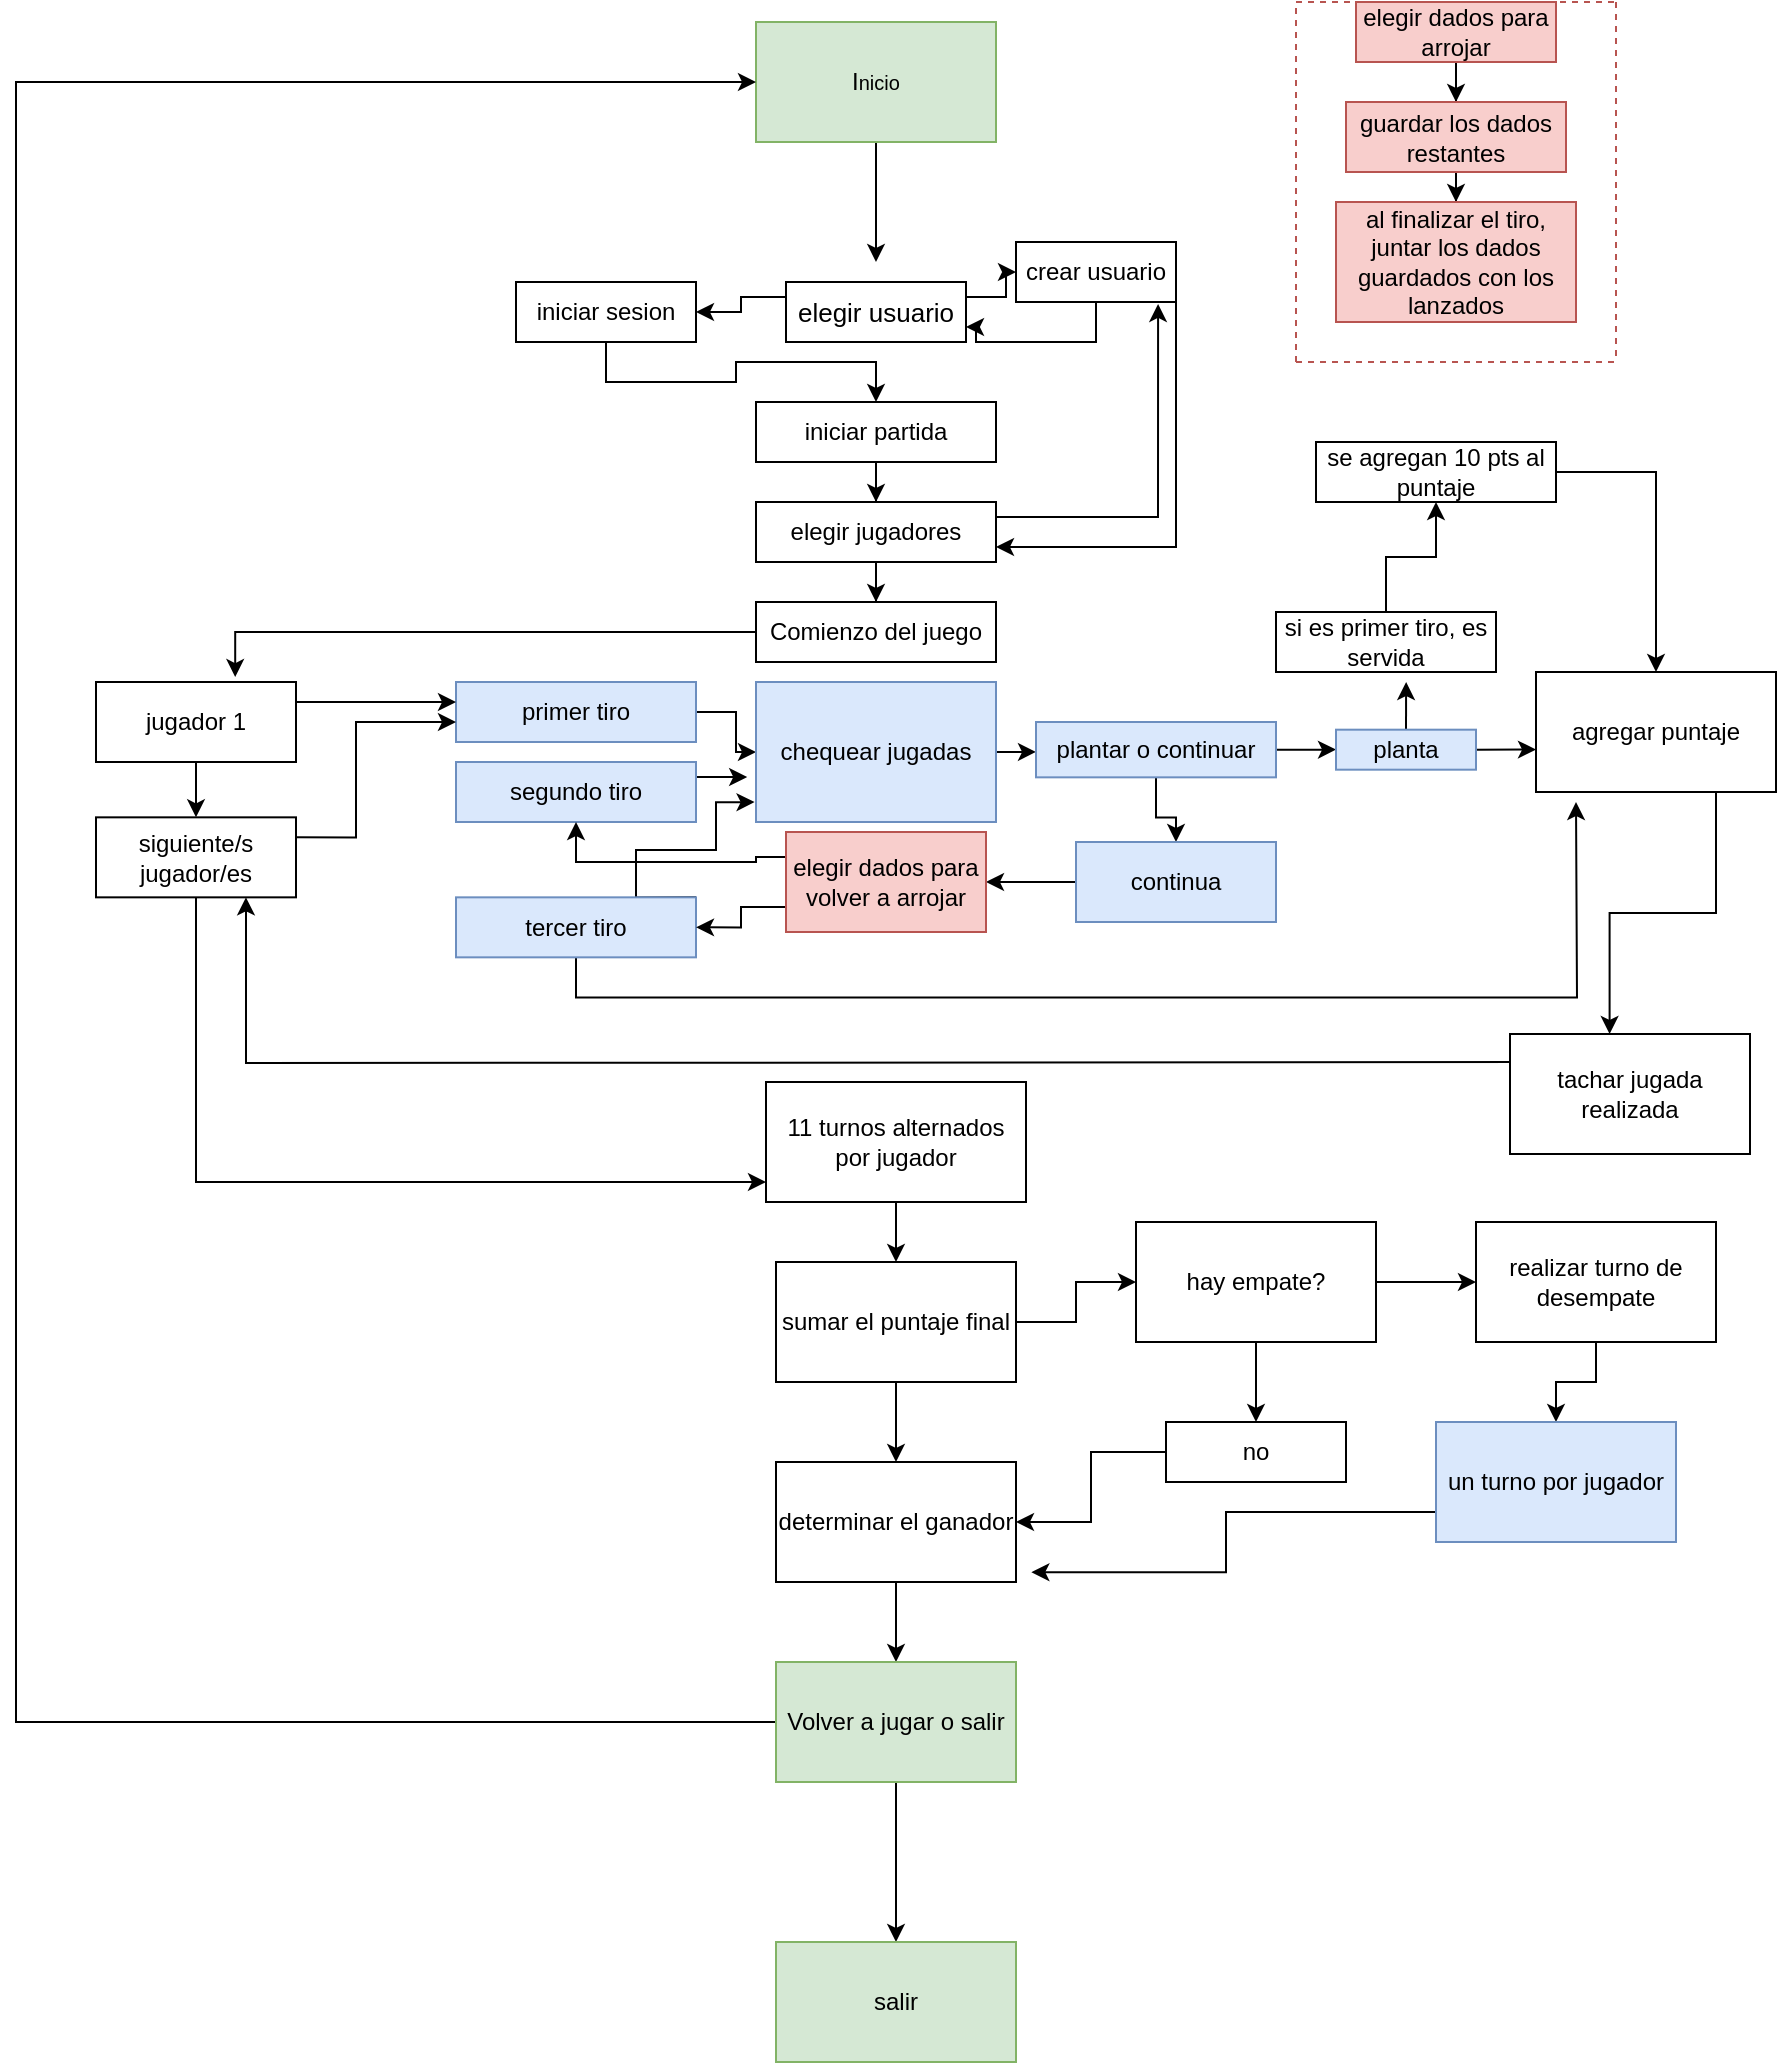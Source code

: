 <mxfile version="20.8.5" type="device"><diagram id="N1Vs0-bTYSsZC8qh4Y__" name="Página-1"><mxGraphModel dx="1927" dy="1724" grid="1" gridSize="10" guides="1" tooltips="1" connect="1" arrows="1" fold="1" page="1" pageScale="1" pageWidth="827" pageHeight="1169" math="0" shadow="0"><root><mxCell id="0"/><mxCell id="1" parent="0"/><mxCell id="8-m_WTmbD4waMrg8tyEQ-4" style="edgeStyle=orthogonalEdgeStyle;rounded=0;orthogonalLoop=1;jettySize=auto;html=1;exitX=0.5;exitY=1;exitDx=0;exitDy=0;fontSize=13;" edge="1" parent="1" source="8-m_WTmbD4waMrg8tyEQ-1"><mxGeometry relative="1" as="geometry"><mxPoint x="390" y="-1030" as="targetPoint"/></mxGeometry></mxCell><mxCell id="8-m_WTmbD4waMrg8tyEQ-1" value="I&lt;font size=&quot;1&quot;&gt;nicio&lt;/font&gt;" style="rounded=0;whiteSpace=wrap;html=1;fillColor=#d5e8d4;strokeColor=#82b366;" vertex="1" parent="1"><mxGeometry x="330" y="-1150" width="120" height="60" as="geometry"/></mxCell><mxCell id="8-m_WTmbD4waMrg8tyEQ-8" style="edgeStyle=orthogonalEdgeStyle;rounded=0;orthogonalLoop=1;jettySize=auto;html=1;exitX=1;exitY=0.25;exitDx=0;exitDy=0;fontSize=12;" edge="1" parent="1" source="8-m_WTmbD4waMrg8tyEQ-5" target="8-m_WTmbD4waMrg8tyEQ-9"><mxGeometry relative="1" as="geometry"><mxPoint x="500" y="-1070" as="targetPoint"/></mxGeometry></mxCell><mxCell id="8-m_WTmbD4waMrg8tyEQ-10" style="edgeStyle=orthogonalEdgeStyle;rounded=0;orthogonalLoop=1;jettySize=auto;html=1;exitX=0;exitY=0.25;exitDx=0;exitDy=0;fontSize=12;" edge="1" parent="1" source="8-m_WTmbD4waMrg8tyEQ-5" target="8-m_WTmbD4waMrg8tyEQ-11"><mxGeometry relative="1" as="geometry"><mxPoint x="270" y="-1040" as="targetPoint"/></mxGeometry></mxCell><mxCell id="8-m_WTmbD4waMrg8tyEQ-5" value="elegir usuario" style="rounded=0;whiteSpace=wrap;html=1;fontSize=13;" vertex="1" parent="1"><mxGeometry x="345" y="-1020" width="90" height="30" as="geometry"/></mxCell><mxCell id="8-m_WTmbD4waMrg8tyEQ-19" style="edgeStyle=orthogonalEdgeStyle;rounded=0;orthogonalLoop=1;jettySize=auto;html=1;exitX=0.5;exitY=1;exitDx=0;exitDy=0;entryX=1;entryY=0.75;entryDx=0;entryDy=0;fontSize=12;" edge="1" parent="1" source="8-m_WTmbD4waMrg8tyEQ-9" target="8-m_WTmbD4waMrg8tyEQ-5"><mxGeometry relative="1" as="geometry"/></mxCell><mxCell id="8-m_WTmbD4waMrg8tyEQ-21" style="edgeStyle=orthogonalEdgeStyle;rounded=0;orthogonalLoop=1;jettySize=auto;html=1;exitX=1;exitY=1;exitDx=0;exitDy=0;entryX=1;entryY=0.75;entryDx=0;entryDy=0;fontSize=12;" edge="1" parent="1" source="8-m_WTmbD4waMrg8tyEQ-9" target="8-m_WTmbD4waMrg8tyEQ-15"><mxGeometry relative="1" as="geometry"/></mxCell><mxCell id="8-m_WTmbD4waMrg8tyEQ-9" value="crear usuario" style="rounded=0;whiteSpace=wrap;html=1;fontSize=12;" vertex="1" parent="1"><mxGeometry x="460" y="-1040" width="80" height="30" as="geometry"/></mxCell><mxCell id="8-m_WTmbD4waMrg8tyEQ-18" style="edgeStyle=orthogonalEdgeStyle;rounded=0;orthogonalLoop=1;jettySize=auto;html=1;exitX=0.5;exitY=1;exitDx=0;exitDy=0;fontSize=12;" edge="1" parent="1" source="8-m_WTmbD4waMrg8tyEQ-11" target="8-m_WTmbD4waMrg8tyEQ-13"><mxGeometry relative="1" as="geometry"/></mxCell><mxCell id="8-m_WTmbD4waMrg8tyEQ-11" value="iniciar sesion" style="rounded=0;whiteSpace=wrap;html=1;fontSize=12;" vertex="1" parent="1"><mxGeometry x="210" y="-1020" width="90" height="30" as="geometry"/></mxCell><mxCell id="8-m_WTmbD4waMrg8tyEQ-14" style="edgeStyle=orthogonalEdgeStyle;rounded=0;orthogonalLoop=1;jettySize=auto;html=1;exitX=0.5;exitY=1;exitDx=0;exitDy=0;fontSize=12;" edge="1" parent="1" source="8-m_WTmbD4waMrg8tyEQ-13" target="8-m_WTmbD4waMrg8tyEQ-15"><mxGeometry relative="1" as="geometry"><mxPoint x="390" y="-910" as="targetPoint"/></mxGeometry></mxCell><mxCell id="8-m_WTmbD4waMrg8tyEQ-13" value="iniciar partida" style="rounded=0;whiteSpace=wrap;html=1;fontSize=12;" vertex="1" parent="1"><mxGeometry x="330" y="-960" width="120" height="30" as="geometry"/></mxCell><mxCell id="8-m_WTmbD4waMrg8tyEQ-20" style="edgeStyle=orthogonalEdgeStyle;rounded=0;orthogonalLoop=1;jettySize=auto;html=1;exitX=1;exitY=0.25;exitDx=0;exitDy=0;entryX=0.888;entryY=1.033;entryDx=0;entryDy=0;entryPerimeter=0;fontSize=12;" edge="1" parent="1" source="8-m_WTmbD4waMrg8tyEQ-15" target="8-m_WTmbD4waMrg8tyEQ-9"><mxGeometry relative="1" as="geometry"/></mxCell><mxCell id="8-m_WTmbD4waMrg8tyEQ-22" style="edgeStyle=orthogonalEdgeStyle;rounded=0;orthogonalLoop=1;jettySize=auto;html=1;exitX=0.5;exitY=1;exitDx=0;exitDy=0;fontSize=12;" edge="1" parent="1" source="8-m_WTmbD4waMrg8tyEQ-15" target="8-m_WTmbD4waMrg8tyEQ-23"><mxGeometry relative="1" as="geometry"><mxPoint x="390" y="-860" as="targetPoint"/></mxGeometry></mxCell><mxCell id="8-m_WTmbD4waMrg8tyEQ-15" value="elegir jugadores" style="rounded=0;whiteSpace=wrap;html=1;fontSize=12;" vertex="1" parent="1"><mxGeometry x="330" y="-910" width="120" height="30" as="geometry"/></mxCell><mxCell id="8-m_WTmbD4waMrg8tyEQ-47" style="edgeStyle=orthogonalEdgeStyle;rounded=0;orthogonalLoop=1;jettySize=auto;html=1;exitX=0;exitY=0.5;exitDx=0;exitDy=0;entryX=0.696;entryY=-0.062;entryDx=0;entryDy=0;fontSize=12;entryPerimeter=0;" edge="1" parent="1" source="8-m_WTmbD4waMrg8tyEQ-23" target="8-m_WTmbD4waMrg8tyEQ-74"><mxGeometry relative="1" as="geometry"><Array as="points"><mxPoint x="70" y="-845"/></Array></mxGeometry></mxCell><mxCell id="8-m_WTmbD4waMrg8tyEQ-23" value="Comienzo del juego" style="rounded=0;whiteSpace=wrap;html=1;fontSize=12;" vertex="1" parent="1"><mxGeometry x="330" y="-860" width="120" height="30" as="geometry"/></mxCell><mxCell id="8-m_WTmbD4waMrg8tyEQ-67" value="" style="edgeStyle=orthogonalEdgeStyle;rounded=0;orthogonalLoop=1;jettySize=auto;html=1;fontSize=12;" edge="1" parent="1" source="8-m_WTmbD4waMrg8tyEQ-25" target="8-m_WTmbD4waMrg8tyEQ-26"><mxGeometry relative="1" as="geometry"/></mxCell><mxCell id="8-m_WTmbD4waMrg8tyEQ-25" value="primer tiro" style="rounded=0;whiteSpace=wrap;html=1;fontSize=12;fillColor=#dae8fc;strokeColor=#6c8ebf;" vertex="1" parent="1"><mxGeometry x="180" y="-820" width="120" height="30" as="geometry"/></mxCell><mxCell id="8-m_WTmbD4waMrg8tyEQ-54" style="edgeStyle=orthogonalEdgeStyle;rounded=0;orthogonalLoop=1;jettySize=auto;html=1;exitX=1;exitY=0.5;exitDx=0;exitDy=0;fontSize=12;" edge="1" parent="1" source="8-m_WTmbD4waMrg8tyEQ-26"><mxGeometry relative="1" as="geometry"><mxPoint x="470" y="-785.023" as="targetPoint"/></mxGeometry></mxCell><mxCell id="8-m_WTmbD4waMrg8tyEQ-26" value="chequear jugadas" style="whiteSpace=wrap;html=1;rounded=0;fillColor=#dae8fc;strokeColor=#6c8ebf;" vertex="1" parent="1"><mxGeometry x="330" y="-820" width="120" height="70" as="geometry"/></mxCell><mxCell id="8-m_WTmbD4waMrg8tyEQ-31" value="" style="edgeStyle=orthogonalEdgeStyle;rounded=0;orthogonalLoop=1;jettySize=auto;html=1;fontSize=12;" edge="1" parent="1" source="8-m_WTmbD4waMrg8tyEQ-29" target="8-m_WTmbD4waMrg8tyEQ-30"><mxGeometry relative="1" as="geometry"/></mxCell><mxCell id="8-m_WTmbD4waMrg8tyEQ-29" value="si es primer tiro, es servida" style="rounded=0;whiteSpace=wrap;html=1;fontSize=12;" vertex="1" parent="1"><mxGeometry x="590" y="-855" width="110" height="30" as="geometry"/></mxCell><mxCell id="8-m_WTmbD4waMrg8tyEQ-34" style="edgeStyle=orthogonalEdgeStyle;rounded=0;orthogonalLoop=1;jettySize=auto;html=1;exitX=1;exitY=0.5;exitDx=0;exitDy=0;fontSize=12;" edge="1" parent="1" source="8-m_WTmbD4waMrg8tyEQ-30" target="8-m_WTmbD4waMrg8tyEQ-32"><mxGeometry relative="1" as="geometry"/></mxCell><mxCell id="8-m_WTmbD4waMrg8tyEQ-30" value="se agregan 10 pts al puntaje" style="rounded=0;whiteSpace=wrap;html=1;fontSize=12;" vertex="1" parent="1"><mxGeometry x="610" y="-940" width="120" height="30" as="geometry"/></mxCell><mxCell id="8-m_WTmbD4waMrg8tyEQ-79" style="edgeStyle=orthogonalEdgeStyle;rounded=0;orthogonalLoop=1;jettySize=auto;html=1;fontSize=12;entryX=0.75;entryY=1;entryDx=0;entryDy=0;" edge="1" parent="1" target="8-m_WTmbD4waMrg8tyEQ-76"><mxGeometry relative="1" as="geometry"><mxPoint x="80" y="-700" as="targetPoint"/><mxPoint x="780" y="-630" as="sourcePoint"/></mxGeometry></mxCell><mxCell id="8-m_WTmbD4waMrg8tyEQ-100" style="edgeStyle=orthogonalEdgeStyle;rounded=0;orthogonalLoop=1;jettySize=auto;html=1;exitX=0.75;exitY=1;exitDx=0;exitDy=0;entryX=0.415;entryY=0;entryDx=0;entryDy=0;entryPerimeter=0;fontSize=12;" edge="1" parent="1" source="8-m_WTmbD4waMrg8tyEQ-32" target="8-m_WTmbD4waMrg8tyEQ-99"><mxGeometry relative="1" as="geometry"/></mxCell><mxCell id="8-m_WTmbD4waMrg8tyEQ-32" value="agregar puntaje" style="whiteSpace=wrap;html=1;rounded=0;" vertex="1" parent="1"><mxGeometry x="720" y="-825" width="120" height="60" as="geometry"/></mxCell><mxCell id="8-m_WTmbD4waMrg8tyEQ-70" style="edgeStyle=orthogonalEdgeStyle;rounded=0;orthogonalLoop=1;jettySize=auto;html=1;exitX=1;exitY=0.25;exitDx=0;exitDy=0;entryX=-0.037;entryY=0.692;entryDx=0;entryDy=0;entryPerimeter=0;fontSize=12;" edge="1" parent="1" source="8-m_WTmbD4waMrg8tyEQ-35" target="8-m_WTmbD4waMrg8tyEQ-26"><mxGeometry relative="1" as="geometry"/></mxCell><mxCell id="8-m_WTmbD4waMrg8tyEQ-35" value="segundo tiro" style="rounded=0;whiteSpace=wrap;html=1;fontSize=12;fillColor=#dae8fc;strokeColor=#6c8ebf;" vertex="1" parent="1"><mxGeometry x="180" y="-780" width="120" height="30" as="geometry"/></mxCell><mxCell id="8-m_WTmbD4waMrg8tyEQ-72" style="edgeStyle=orthogonalEdgeStyle;rounded=0;orthogonalLoop=1;jettySize=auto;html=1;exitX=1;exitY=0;exitDx=0;exitDy=0;fontSize=12;entryX=-0.006;entryY=0.858;entryDx=0;entryDy=0;entryPerimeter=0;" edge="1" parent="1" source="8-m_WTmbD4waMrg8tyEQ-39" target="8-m_WTmbD4waMrg8tyEQ-26"><mxGeometry relative="1" as="geometry"><mxPoint x="320" y="-760" as="targetPoint"/><Array as="points"><mxPoint x="270" y="-712"/><mxPoint x="270" y="-736"/><mxPoint x="310" y="-736"/><mxPoint x="310" y="-760"/></Array></mxGeometry></mxCell><mxCell id="8-m_WTmbD4waMrg8tyEQ-73" style="edgeStyle=orthogonalEdgeStyle;rounded=0;orthogonalLoop=1;jettySize=auto;html=1;exitX=0.5;exitY=1;exitDx=0;exitDy=0;fontSize=12;" edge="1" parent="1" source="8-m_WTmbD4waMrg8tyEQ-39"><mxGeometry relative="1" as="geometry"><mxPoint x="740" y="-760" as="targetPoint"/></mxGeometry></mxCell><mxCell id="8-m_WTmbD4waMrg8tyEQ-39" value="tercer tiro" style="rounded=0;whiteSpace=wrap;html=1;fontSize=12;fillColor=#dae8fc;strokeColor=#6c8ebf;" vertex="1" parent="1"><mxGeometry x="180" y="-712.33" width="120" height="30" as="geometry"/></mxCell><mxCell id="8-m_WTmbD4waMrg8tyEQ-58" value="" style="edgeStyle=orthogonalEdgeStyle;rounded=0;orthogonalLoop=1;jettySize=auto;html=1;fontSize=12;" edge="1" parent="1" source="8-m_WTmbD4waMrg8tyEQ-43" target="8-m_WTmbD4waMrg8tyEQ-57"><mxGeometry relative="1" as="geometry"/></mxCell><mxCell id="8-m_WTmbD4waMrg8tyEQ-84" value="" style="edgeStyle=orthogonalEdgeStyle;rounded=0;orthogonalLoop=1;jettySize=auto;html=1;fontSize=12;" edge="1" parent="1" source="8-m_WTmbD4waMrg8tyEQ-43" target="8-m_WTmbD4waMrg8tyEQ-62"><mxGeometry relative="1" as="geometry"/></mxCell><mxCell id="8-m_WTmbD4waMrg8tyEQ-43" value="plantar o continuar" style="rounded=0;whiteSpace=wrap;html=1;fontSize=12;fillColor=#dae8fc;strokeColor=#6c8ebf;" vertex="1" parent="1"><mxGeometry x="470" y="-800.0" width="120" height="27.67" as="geometry"/></mxCell><mxCell id="8-m_WTmbD4waMrg8tyEQ-60" style="edgeStyle=orthogonalEdgeStyle;rounded=0;orthogonalLoop=1;jettySize=auto;html=1;exitX=0.5;exitY=0;exitDx=0;exitDy=0;fontSize=12;" edge="1" parent="1" source="8-m_WTmbD4waMrg8tyEQ-57"><mxGeometry relative="1" as="geometry"><mxPoint x="655.069" y="-820" as="targetPoint"/></mxGeometry></mxCell><mxCell id="8-m_WTmbD4waMrg8tyEQ-61" style="edgeStyle=orthogonalEdgeStyle;rounded=0;orthogonalLoop=1;jettySize=auto;html=1;exitX=1;exitY=0.5;exitDx=0;exitDy=0;fontSize=12;" edge="1" parent="1" source="8-m_WTmbD4waMrg8tyEQ-57"><mxGeometry relative="1" as="geometry"><mxPoint x="720" y="-786.034" as="targetPoint"/></mxGeometry></mxCell><mxCell id="8-m_WTmbD4waMrg8tyEQ-57" value="planta" style="rounded=0;whiteSpace=wrap;html=1;fontSize=12;fillColor=#dae8fc;strokeColor=#6c8ebf;" vertex="1" parent="1"><mxGeometry x="620" y="-796.16" width="70" height="20" as="geometry"/></mxCell><mxCell id="8-m_WTmbD4waMrg8tyEQ-87" value="" style="edgeStyle=orthogonalEdgeStyle;rounded=0;orthogonalLoop=1;jettySize=auto;html=1;fontSize=12;" edge="1" parent="1" source="8-m_WTmbD4waMrg8tyEQ-62" target="8-m_WTmbD4waMrg8tyEQ-86"><mxGeometry relative="1" as="geometry"/></mxCell><mxCell id="8-m_WTmbD4waMrg8tyEQ-62" value="continua" style="rounded=0;whiteSpace=wrap;html=1;fontSize=12;fillColor=#dae8fc;strokeColor=#6c8ebf;" vertex="1" parent="1"><mxGeometry x="490" y="-740" width="100" height="40" as="geometry"/></mxCell><mxCell id="8-m_WTmbD4waMrg8tyEQ-75" style="edgeStyle=orthogonalEdgeStyle;rounded=0;orthogonalLoop=1;jettySize=auto;html=1;exitX=1;exitY=0.5;exitDx=0;exitDy=0;fontSize=12;" edge="1" parent="1" source="8-m_WTmbD4waMrg8tyEQ-74"><mxGeometry relative="1" as="geometry"><mxPoint x="180" y="-810" as="targetPoint"/><Array as="points"><mxPoint x="100" y="-810"/></Array></mxGeometry></mxCell><mxCell id="8-m_WTmbD4waMrg8tyEQ-77" value="" style="edgeStyle=orthogonalEdgeStyle;rounded=0;orthogonalLoop=1;jettySize=auto;html=1;fontSize=12;" edge="1" parent="1" source="8-m_WTmbD4waMrg8tyEQ-74" target="8-m_WTmbD4waMrg8tyEQ-76"><mxGeometry relative="1" as="geometry"/></mxCell><mxCell id="8-m_WTmbD4waMrg8tyEQ-74" value="jugador 1" style="rounded=0;whiteSpace=wrap;html=1;fontSize=12;" vertex="1" parent="1"><mxGeometry y="-820" width="100" height="40" as="geometry"/></mxCell><mxCell id="8-m_WTmbD4waMrg8tyEQ-81" style="edgeStyle=orthogonalEdgeStyle;rounded=0;orthogonalLoop=1;jettySize=auto;html=1;exitX=1;exitY=0.25;exitDx=0;exitDy=0;fontSize=12;" edge="1" parent="1" source="8-m_WTmbD4waMrg8tyEQ-76" target="8-m_WTmbD4waMrg8tyEQ-25"><mxGeometry relative="1" as="geometry"><mxPoint x="170" y="-810" as="targetPoint"/><Array as="points"><mxPoint x="130" y="-742"/><mxPoint x="130" y="-800"/></Array></mxGeometry></mxCell><mxCell id="8-m_WTmbD4waMrg8tyEQ-82" style="edgeStyle=orthogonalEdgeStyle;rounded=0;orthogonalLoop=1;jettySize=auto;html=1;exitX=0.5;exitY=1;exitDx=0;exitDy=0;fontSize=12;" edge="1" parent="1" source="8-m_WTmbD4waMrg8tyEQ-76" target="8-m_WTmbD4waMrg8tyEQ-83"><mxGeometry relative="1" as="geometry"><mxPoint x="49.783" y="-600.0" as="targetPoint"/><Array as="points"><mxPoint x="50" y="-570"/></Array></mxGeometry></mxCell><mxCell id="8-m_WTmbD4waMrg8tyEQ-76" value="siguiente/s jugador/es" style="rounded=0;whiteSpace=wrap;html=1;fontSize=12;" vertex="1" parent="1"><mxGeometry y="-752.33" width="100" height="40" as="geometry"/></mxCell><mxCell id="8-m_WTmbD4waMrg8tyEQ-102" value="" style="edgeStyle=orthogonalEdgeStyle;rounded=0;orthogonalLoop=1;jettySize=auto;html=1;fontSize=12;" edge="1" parent="1" source="8-m_WTmbD4waMrg8tyEQ-83" target="8-m_WTmbD4waMrg8tyEQ-101"><mxGeometry relative="1" as="geometry"/></mxCell><mxCell id="8-m_WTmbD4waMrg8tyEQ-83" value="11 turnos alternados por jugador" style="rounded=0;whiteSpace=wrap;html=1;fontSize=12;" vertex="1" parent="1"><mxGeometry x="335" y="-620" width="130" height="60" as="geometry"/></mxCell><mxCell id="8-m_WTmbD4waMrg8tyEQ-88" style="edgeStyle=orthogonalEdgeStyle;rounded=0;orthogonalLoop=1;jettySize=auto;html=1;exitX=0;exitY=0.25;exitDx=0;exitDy=0;fontSize=12;entryX=0.5;entryY=1;entryDx=0;entryDy=0;" edge="1" parent="1" source="8-m_WTmbD4waMrg8tyEQ-86" target="8-m_WTmbD4waMrg8tyEQ-35"><mxGeometry relative="1" as="geometry"><mxPoint x="230" y="-732" as="targetPoint"/><Array as="points"><mxPoint x="330" y="-732"/><mxPoint x="330" y="-730"/><mxPoint x="240" y="-730"/></Array></mxGeometry></mxCell><mxCell id="8-m_WTmbD4waMrg8tyEQ-89" style="edgeStyle=orthogonalEdgeStyle;rounded=0;orthogonalLoop=1;jettySize=auto;html=1;exitX=0;exitY=0.75;exitDx=0;exitDy=0;entryX=1;entryY=0.5;entryDx=0;entryDy=0;fontSize=12;" edge="1" parent="1" source="8-m_WTmbD4waMrg8tyEQ-86" target="8-m_WTmbD4waMrg8tyEQ-39"><mxGeometry relative="1" as="geometry"/></mxCell><mxCell id="8-m_WTmbD4waMrg8tyEQ-86" value="elegir dados para volver a arrojar" style="rounded=0;whiteSpace=wrap;html=1;fontSize=12;fillColor=#f8cecc;strokeColor=#b85450;" vertex="1" parent="1"><mxGeometry x="345" y="-745" width="100" height="50" as="geometry"/></mxCell><mxCell id="8-m_WTmbD4waMrg8tyEQ-92" value="" style="edgeStyle=orthogonalEdgeStyle;rounded=0;orthogonalLoop=1;jettySize=auto;html=1;fontSize=12;" edge="1" parent="1" source="8-m_WTmbD4waMrg8tyEQ-90" target="8-m_WTmbD4waMrg8tyEQ-91"><mxGeometry relative="1" as="geometry"/></mxCell><mxCell id="8-m_WTmbD4waMrg8tyEQ-90" value="elegir dados para arrojar" style="rounded=0;whiteSpace=wrap;html=1;fontSize=12;fillColor=#f8cecc;strokeColor=#b85450;" vertex="1" parent="1"><mxGeometry x="630" y="-1160" width="100" height="30" as="geometry"/></mxCell><mxCell id="8-m_WTmbD4waMrg8tyEQ-94" value="" style="edgeStyle=orthogonalEdgeStyle;rounded=0;orthogonalLoop=1;jettySize=auto;html=1;fontSize=12;" edge="1" parent="1" source="8-m_WTmbD4waMrg8tyEQ-91" target="8-m_WTmbD4waMrg8tyEQ-93"><mxGeometry relative="1" as="geometry"/></mxCell><mxCell id="8-m_WTmbD4waMrg8tyEQ-91" value="guardar los dados restantes" style="whiteSpace=wrap;html=1;rounded=0;fillColor=#f8cecc;strokeColor=#b85450;" vertex="1" parent="1"><mxGeometry x="625" y="-1110" width="110" height="35" as="geometry"/></mxCell><mxCell id="8-m_WTmbD4waMrg8tyEQ-93" value="al finalizar el tiro, juntar los dados guardados con los lanzados" style="whiteSpace=wrap;html=1;rounded=0;fillColor=#f8cecc;strokeColor=#b85450;" vertex="1" parent="1"><mxGeometry x="620" y="-1060" width="120" height="60" as="geometry"/></mxCell><mxCell id="8-m_WTmbD4waMrg8tyEQ-95" value="" style="endArrow=none;dashed=1;html=1;rounded=0;fontSize=12;fillColor=#f8cecc;strokeColor=#b85450;" edge="1" parent="1"><mxGeometry width="50" height="50" relative="1" as="geometry"><mxPoint x="600" y="-980" as="sourcePoint"/><mxPoint x="600" y="-1160" as="targetPoint"/></mxGeometry></mxCell><mxCell id="8-m_WTmbD4waMrg8tyEQ-96" value="" style="endArrow=none;dashed=1;html=1;rounded=0;fontSize=12;fillColor=#f8cecc;strokeColor=#b85450;" edge="1" parent="1"><mxGeometry width="50" height="50" relative="1" as="geometry"><mxPoint x="600" y="-980" as="sourcePoint"/><mxPoint x="760" y="-980" as="targetPoint"/></mxGeometry></mxCell><mxCell id="8-m_WTmbD4waMrg8tyEQ-97" value="" style="endArrow=none;dashed=1;html=1;rounded=0;fontSize=12;fillColor=#f8cecc;strokeColor=#b85450;" edge="1" parent="1"><mxGeometry width="50" height="50" relative="1" as="geometry"><mxPoint x="760" y="-1160" as="sourcePoint"/><mxPoint x="760" y="-980" as="targetPoint"/></mxGeometry></mxCell><mxCell id="8-m_WTmbD4waMrg8tyEQ-98" value="" style="endArrow=none;dashed=1;html=1;rounded=0;fontSize=12;fillColor=#f8cecc;strokeColor=#b85450;" edge="1" parent="1"><mxGeometry width="50" height="50" relative="1" as="geometry"><mxPoint x="600" y="-1160" as="sourcePoint"/><mxPoint x="760" y="-1160" as="targetPoint"/></mxGeometry></mxCell><mxCell id="8-m_WTmbD4waMrg8tyEQ-99" value="tachar jugada realizada" style="rounded=0;whiteSpace=wrap;html=1;fontSize=12;" vertex="1" parent="1"><mxGeometry x="707" y="-644" width="120" height="60" as="geometry"/></mxCell><mxCell id="8-m_WTmbD4waMrg8tyEQ-104" value="" style="edgeStyle=orthogonalEdgeStyle;rounded=0;orthogonalLoop=1;jettySize=auto;html=1;fontSize=12;" edge="1" parent="1" source="8-m_WTmbD4waMrg8tyEQ-101" target="8-m_WTmbD4waMrg8tyEQ-103"><mxGeometry relative="1" as="geometry"/></mxCell><mxCell id="8-m_WTmbD4waMrg8tyEQ-106" value="" style="edgeStyle=orthogonalEdgeStyle;rounded=0;orthogonalLoop=1;jettySize=auto;html=1;fontSize=12;" edge="1" parent="1" source="8-m_WTmbD4waMrg8tyEQ-101" target="8-m_WTmbD4waMrg8tyEQ-105"><mxGeometry relative="1" as="geometry"/></mxCell><mxCell id="8-m_WTmbD4waMrg8tyEQ-101" value="sumar el puntaje final" style="whiteSpace=wrap;html=1;rounded=0;" vertex="1" parent="1"><mxGeometry x="340" y="-530" width="120" height="60" as="geometry"/></mxCell><mxCell id="8-m_WTmbD4waMrg8tyEQ-116" value="" style="edgeStyle=orthogonalEdgeStyle;rounded=0;orthogonalLoop=1;jettySize=auto;html=1;fontSize=12;" edge="1" parent="1" source="8-m_WTmbD4waMrg8tyEQ-103" target="8-m_WTmbD4waMrg8tyEQ-115"><mxGeometry relative="1" as="geometry"/></mxCell><mxCell id="8-m_WTmbD4waMrg8tyEQ-103" value="determinar el ganador" style="whiteSpace=wrap;html=1;rounded=0;" vertex="1" parent="1"><mxGeometry x="340" y="-430" width="120" height="60" as="geometry"/></mxCell><mxCell id="8-m_WTmbD4waMrg8tyEQ-108" value="" style="edgeStyle=orthogonalEdgeStyle;rounded=0;orthogonalLoop=1;jettySize=auto;html=1;fontSize=12;" edge="1" parent="1" source="8-m_WTmbD4waMrg8tyEQ-105" target="8-m_WTmbD4waMrg8tyEQ-107"><mxGeometry relative="1" as="geometry"/></mxCell><mxCell id="8-m_WTmbD4waMrg8tyEQ-111" value="" style="edgeStyle=orthogonalEdgeStyle;rounded=0;orthogonalLoop=1;jettySize=auto;html=1;fontSize=12;" edge="1" parent="1" source="8-m_WTmbD4waMrg8tyEQ-105" target="8-m_WTmbD4waMrg8tyEQ-110"><mxGeometry relative="1" as="geometry"/></mxCell><mxCell id="8-m_WTmbD4waMrg8tyEQ-105" value="hay empate?" style="whiteSpace=wrap;html=1;rounded=0;" vertex="1" parent="1"><mxGeometry x="520" y="-550" width="120" height="60" as="geometry"/></mxCell><mxCell id="8-m_WTmbD4waMrg8tyEQ-109" value="" style="edgeStyle=orthogonalEdgeStyle;rounded=0;orthogonalLoop=1;jettySize=auto;html=1;fontSize=12;" edge="1" parent="1" source="8-m_WTmbD4waMrg8tyEQ-107" target="8-m_WTmbD4waMrg8tyEQ-103"><mxGeometry relative="1" as="geometry"/></mxCell><mxCell id="8-m_WTmbD4waMrg8tyEQ-107" value="no" style="whiteSpace=wrap;html=1;rounded=0;" vertex="1" parent="1"><mxGeometry x="535" y="-450" width="90" height="30" as="geometry"/></mxCell><mxCell id="8-m_WTmbD4waMrg8tyEQ-113" value="" style="edgeStyle=orthogonalEdgeStyle;rounded=0;orthogonalLoop=1;jettySize=auto;html=1;fontSize=12;" edge="1" parent="1" source="8-m_WTmbD4waMrg8tyEQ-110" target="8-m_WTmbD4waMrg8tyEQ-112"><mxGeometry relative="1" as="geometry"/></mxCell><mxCell id="8-m_WTmbD4waMrg8tyEQ-110" value="realizar turno de desempate" style="whiteSpace=wrap;html=1;rounded=0;" vertex="1" parent="1"><mxGeometry x="690" y="-550" width="120" height="60" as="geometry"/></mxCell><mxCell id="8-m_WTmbD4waMrg8tyEQ-114" style="edgeStyle=orthogonalEdgeStyle;rounded=0;orthogonalLoop=1;jettySize=auto;html=1;exitX=0;exitY=0.75;exitDx=0;exitDy=0;entryX=1.064;entryY=0.918;entryDx=0;entryDy=0;entryPerimeter=0;fontSize=12;" edge="1" parent="1" source="8-m_WTmbD4waMrg8tyEQ-112" target="8-m_WTmbD4waMrg8tyEQ-103"><mxGeometry relative="1" as="geometry"/></mxCell><mxCell id="8-m_WTmbD4waMrg8tyEQ-112" value="un turno por jugador" style="whiteSpace=wrap;html=1;rounded=0;fontSize=12;fillColor=#dae8fc;strokeColor=#6c8ebf;" vertex="1" parent="1"><mxGeometry x="670" y="-450" width="120" height="60" as="geometry"/></mxCell><mxCell id="8-m_WTmbD4waMrg8tyEQ-118" value="" style="edgeStyle=orthogonalEdgeStyle;rounded=0;orthogonalLoop=1;jettySize=auto;html=1;fontSize=12;" edge="1" parent="1" source="8-m_WTmbD4waMrg8tyEQ-115" target="8-m_WTmbD4waMrg8tyEQ-117"><mxGeometry relative="1" as="geometry"/></mxCell><mxCell id="8-m_WTmbD4waMrg8tyEQ-119" style="edgeStyle=orthogonalEdgeStyle;rounded=0;orthogonalLoop=1;jettySize=auto;html=1;exitX=0;exitY=0.5;exitDx=0;exitDy=0;fontSize=12;entryX=0;entryY=0.5;entryDx=0;entryDy=0;" edge="1" parent="1" source="8-m_WTmbD4waMrg8tyEQ-115" target="8-m_WTmbD4waMrg8tyEQ-1"><mxGeometry relative="1" as="geometry"><mxPoint x="-60" y="-1130" as="targetPoint"/><Array as="points"><mxPoint x="-40" y="-300"/><mxPoint x="-40" y="-1120"/></Array></mxGeometry></mxCell><mxCell id="8-m_WTmbD4waMrg8tyEQ-115" value="Volver a jugar o salir" style="whiteSpace=wrap;html=1;rounded=0;fillColor=#d5e8d4;strokeColor=#82b366;" vertex="1" parent="1"><mxGeometry x="340" y="-330" width="120" height="60" as="geometry"/></mxCell><mxCell id="8-m_WTmbD4waMrg8tyEQ-117" value="salir" style="whiteSpace=wrap;html=1;rounded=0;fillColor=#d5e8d4;strokeColor=#82b366;" vertex="1" parent="1"><mxGeometry x="340" y="-190" width="120" height="60" as="geometry"/></mxCell></root></mxGraphModel></diagram></mxfile>